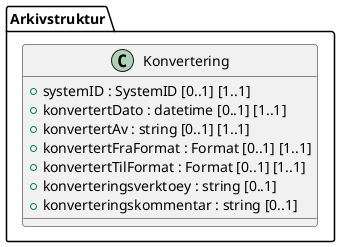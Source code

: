 @startuml
class Arkivstruktur.Konvertering {
  +systemID : SystemID [0..1] [1..1]
  +konvertertDato : datetime [0..1] [1..1]
  +konvertertAv : string [0..1] [1..1]
  +konvertertFraFormat : Format [0..1] [1..1]
  +konvertertTilFormat : Format [0..1] [1..1]
  +konverteringsverktoey : string [0..1]
  +konverteringskommentar : string [0..1]
}
@enduml

